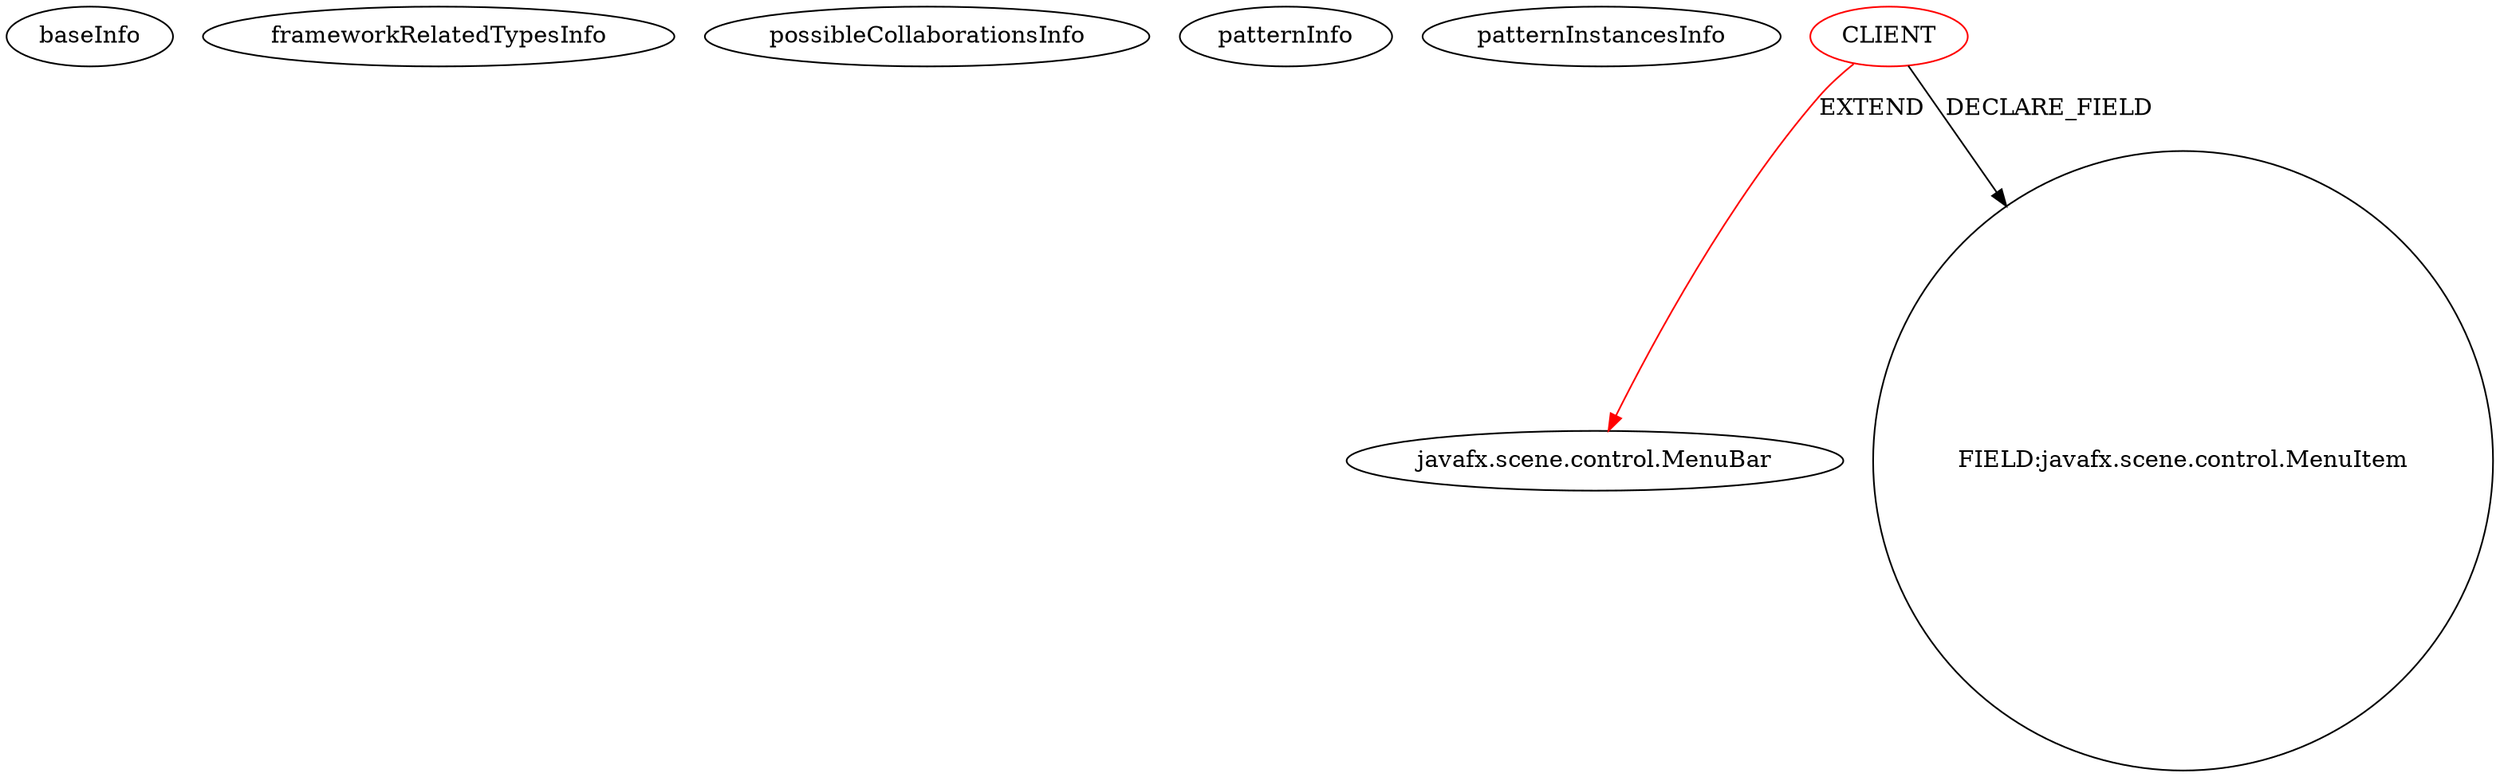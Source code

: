 digraph {
baseInfo[graphId=1774,category="pattern",isAnonymous=false,possibleRelation=false]
frameworkRelatedTypesInfo[0="javafx.scene.control.MenuBar"]
possibleCollaborationsInfo[]
patternInfo[frequency=4.0,patternRootClient=0]
patternInstancesInfo[0="kevinkdo-draw~/kevinkdo-draw/draw-master/src/views/DrawMenuBar.java~DrawMenuBar~3444",1="Technius-Starbound-Mod-Toolkit~/Technius-Starbound-Mod-Toolkit/Starbound-Mod-Toolkit-master/src/main/java/co/technius/starboundmodtoolkit/ModToolkitMenu.java~ModToolkitMenu~1420",2="ireardon-cs32-final~/ireardon-cs32-final/cs32-final-master/src/edu/brown/cs32/final_group/fx/TopMenuBar.java~TopMenuBar~3216",3="sebbafer-Sebanana~/sebbafer-Sebanana/Sebanana-master/src/sebanana/views/MyMenubar.java~MyMenubar~4131"]
1[label="javafx.scene.control.MenuBar",vertexType="FRAMEWORK_CLASS_TYPE",isFrameworkType=false]
0[label="CLIENT",vertexType="ROOT_CLIENT_CLASS_DECLARATION",isFrameworkType=false,color=red]
19[label="FIELD:javafx.scene.control.MenuItem",vertexType="FIELD_DECLARATION",isFrameworkType=false,shape=circle]
0->19[label="DECLARE_FIELD"]
0->1[label="EXTEND",color=red]
}
